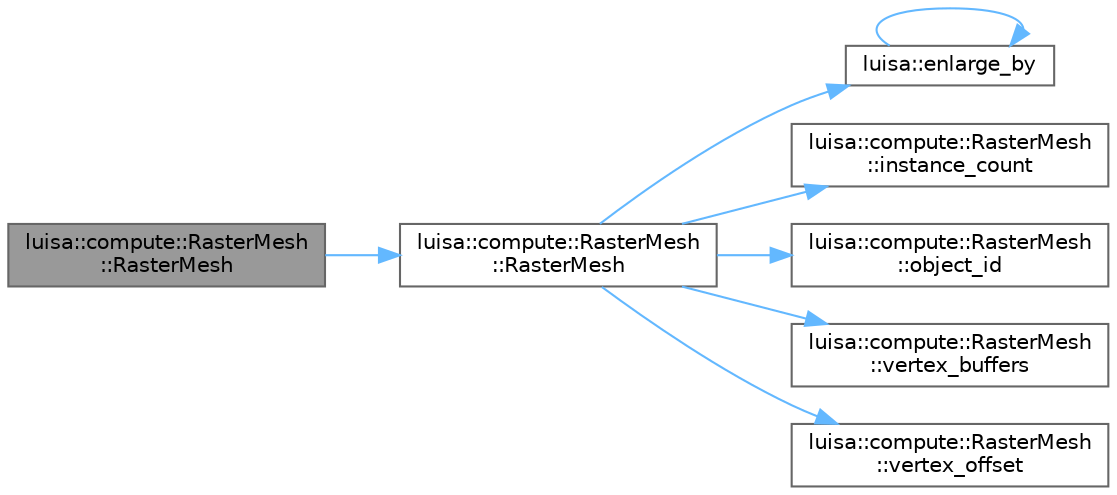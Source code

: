 digraph "luisa::compute::RasterMesh::RasterMesh"
{
 // LATEX_PDF_SIZE
  bgcolor="transparent";
  edge [fontname=Helvetica,fontsize=10,labelfontname=Helvetica,labelfontsize=10];
  node [fontname=Helvetica,fontsize=10,shape=box,height=0.2,width=0.4];
  rankdir="LR";
  Node1 [id="Node000001",label="luisa::compute::RasterMesh\l::RasterMesh",height=0.2,width=0.4,color="gray40", fillcolor="grey60", style="filled", fontcolor="black",tooltip=" "];
  Node1 -> Node2 [id="edge1_Node000001_Node000002",color="steelblue1",style="solid",tooltip=" "];
  Node2 [id="Node000002",label="luisa::compute::RasterMesh\l::RasterMesh",height=0.2,width=0.4,color="grey40", fillcolor="white", style="filled",URL="$classluisa_1_1compute_1_1_raster_mesh.html#a20db61ab5633cfe6eaecccd595109b1e",tooltip=" "];
  Node2 -> Node3 [id="edge2_Node000002_Node000003",color="steelblue1",style="solid",tooltip=" "];
  Node3 [id="Node000003",label="luisa::enlarge_by",height=0.2,width=0.4,color="grey40", fillcolor="white", style="filled",URL="$namespaceluisa.html#a29039881fd35f6de9b7acd9a9b4ea886",tooltip=" "];
  Node3 -> Node3 [id="edge3_Node000003_Node000003",color="steelblue1",style="solid",tooltip=" "];
  Node2 -> Node4 [id="edge4_Node000002_Node000004",color="steelblue1",style="solid",tooltip=" "];
  Node4 [id="Node000004",label="luisa::compute::RasterMesh\l::instance_count",height=0.2,width=0.4,color="grey40", fillcolor="white", style="filled",URL="$classluisa_1_1compute_1_1_raster_mesh.html#aff3fc8460a0518a354eb71904695a8cb",tooltip=" "];
  Node2 -> Node5 [id="edge5_Node000002_Node000005",color="steelblue1",style="solid",tooltip=" "];
  Node5 [id="Node000005",label="luisa::compute::RasterMesh\l::object_id",height=0.2,width=0.4,color="grey40", fillcolor="white", style="filled",URL="$classluisa_1_1compute_1_1_raster_mesh.html#a8cc670002b0170636d5546e81e9fccdd",tooltip=" "];
  Node2 -> Node6 [id="edge6_Node000002_Node000006",color="steelblue1",style="solid",tooltip=" "];
  Node6 [id="Node000006",label="luisa::compute::RasterMesh\l::vertex_buffers",height=0.2,width=0.4,color="grey40", fillcolor="white", style="filled",URL="$classluisa_1_1compute_1_1_raster_mesh.html#ac1cf163b49425697fecab6605e3e3e10",tooltip=" "];
  Node2 -> Node7 [id="edge7_Node000002_Node000007",color="steelblue1",style="solid",tooltip=" "];
  Node7 [id="Node000007",label="luisa::compute::RasterMesh\l::vertex_offset",height=0.2,width=0.4,color="grey40", fillcolor="white", style="filled",URL="$classluisa_1_1compute_1_1_raster_mesh.html#a5341a1477df094b444572f761bea95b6",tooltip=" "];
}
